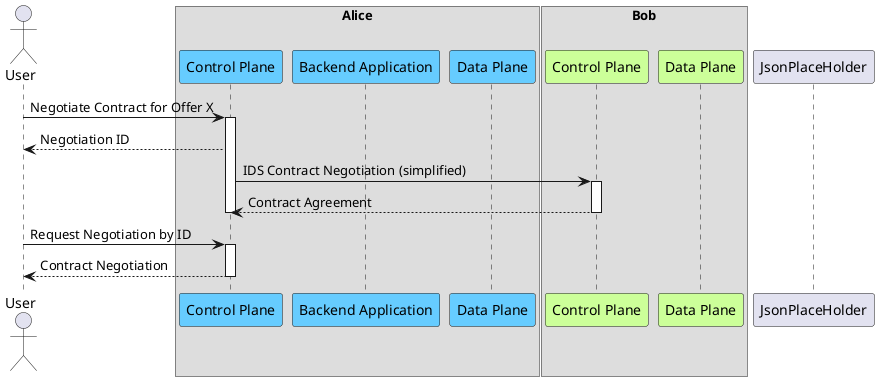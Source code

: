 @startuml

!define aliceColor 66CCFF
!define bobColor CCFF99
!define dapsColor FFFF99
!define noteColor 9999FF

actor User as "User"

box Alice
    participant AliceControlPlane as "Control Plane" #aliceColor
    participant AliceBackendService as "Backend Application" #aliceColor
    participant AliceDataPlane as "Data Plane" #aliceColor
end box

box Bob
    participant BobControlPlane as "Control Plane" #bobColor
    participant BobDataPlane as "Data Plane" #bobColor
end box

participant JsonPlaceHolder as "JsonPlaceHolder"


User -> AliceControlPlane ++ : Negotiate Contract for Offer X
AliceControlPlane --> User: Negotiation ID
    AliceControlPlane -> BobControlPlane ++ : IDS Contract Negotiation (simplified)
    return Contract Agreement
deactivate AliceControlPlane

User -> AliceControlPlane ++ : Request Negotiation by ID
return Contract Negotiation

@enduml
